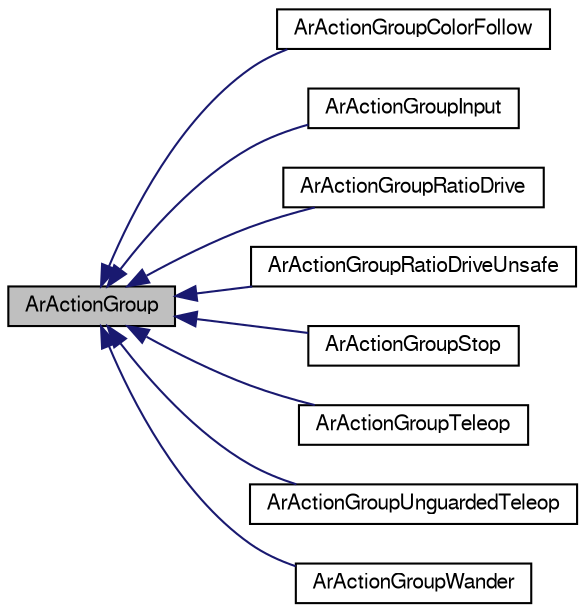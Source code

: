 digraph G
{
  edge [fontname="FreeSans",fontsize=10,labelfontname="FreeSans",labelfontsize=10];
  node [fontname="FreeSans",fontsize=10,shape=record];
  rankdir=LR;
  Node1 [label="ArActionGroup",height=0.2,width=0.4,color="black", fillcolor="grey75", style="filled" fontcolor="black"];
  Node1 -> Node2 [dir=back,color="midnightblue",fontsize=10,style="solid",fontname="FreeSans"];
  Node2 [label="ArActionGroupColorFollow",height=0.2,width=0.4,color="black", fillcolor="white", style="filled",URL="$classArActionGroupColorFollow.html",tooltip="Follows a blob of color."];
  Node1 -> Node3 [dir=back,color="midnightblue",fontsize=10,style="solid",fontname="FreeSans"];
  Node3 [label="ArActionGroupInput",height=0.2,width=0.4,color="black", fillcolor="white", style="filled",URL="$classArActionGroupInput.html",tooltip="Action group to use to drive the robot with input actions (keyboard, joystick, etc..."];
  Node1 -> Node4 [dir=back,color="midnightblue",fontsize=10,style="solid",fontname="FreeSans"];
  Node4 [label="ArActionGroupRatioDrive",height=0.2,width=0.4,color="black", fillcolor="white", style="filled",URL="$classArActionGroupRatioDrive.html",tooltip="Use keyboard and joystick input to to drive the robot, with Limiter actions to avoid..."];
  Node1 -> Node5 [dir=back,color="midnightblue",fontsize=10,style="solid",fontname="FreeSans"];
  Node5 [label="ArActionGroupRatioDriveUnsafe",height=0.2,width=0.4,color="black", fillcolor="white", style="filled",URL="$classArActionGroupRatioDriveUnsafe.html",tooltip="Use keyboard and joystick input to to drive the robot, but without Limiter actions..."];
  Node1 -> Node6 [dir=back,color="midnightblue",fontsize=10,style="solid",fontname="FreeSans"];
  Node6 [label="ArActionGroupStop",height=0.2,width=0.4,color="black", fillcolor="white", style="filled",URL="$classArActionGroupStop.html",tooltip="Action group to stop the robot."];
  Node1 -> Node7 [dir=back,color="midnightblue",fontsize=10,style="solid",fontname="FreeSans"];
  Node7 [label="ArActionGroupTeleop",height=0.2,width=0.4,color="black", fillcolor="white", style="filled",URL="$classArActionGroupTeleop.html",tooltip="Action group to teleopoperate the robot using ArActionJoydrive, and the Limiter actions..."];
  Node1 -> Node8 [dir=back,color="midnightblue",fontsize=10,style="solid",fontname="FreeSans"];
  Node8 [label="ArActionGroupUnguardedTeleop",height=0.2,width=0.4,color="black", fillcolor="white", style="filled",URL="$classArActionGroupUnguardedTeleop.html",tooltip="Action group to teleoperate the robot using ArActionJoydrive, but without any Limiter..."];
  Node1 -> Node9 [dir=back,color="midnightblue",fontsize=10,style="solid",fontname="FreeSans"];
  Node9 [label="ArActionGroupWander",height=0.2,width=0.4,color="black", fillcolor="white", style="filled",URL="$classArActionGroupWander.html",tooltip="Action group to make the robot wander, avoiding obstacles."];
}
